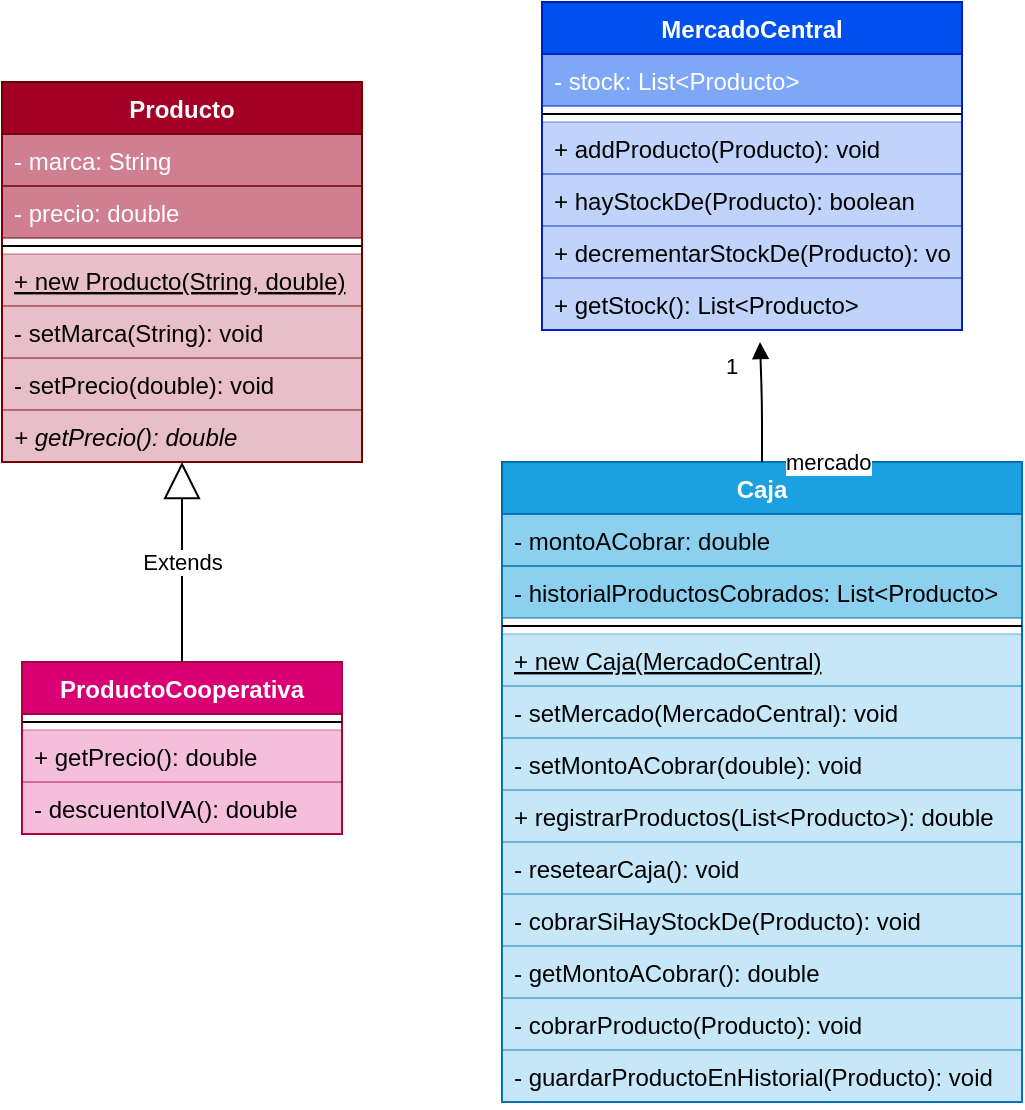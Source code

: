 <mxfile version="15.3.1" type="device"><diagram id="q6xif1N8gGkLMhKloS7R" name="Page-1"><mxGraphModel dx="1102" dy="582" grid="1" gridSize="10" guides="1" tooltips="1" connect="1" arrows="1" fold="1" page="1" pageScale="1" pageWidth="827" pageHeight="1169" math="0" shadow="0"><root><mxCell id="0"/><mxCell id="1" parent="0"/><mxCell id="BW0W7njLz1lV5XwxKbI1-1" value="Caja" style="swimlane;fontStyle=1;align=center;verticalAlign=top;childLayout=stackLayout;horizontal=1;startSize=26;horizontalStack=0;resizeParent=1;resizeParentMax=0;resizeLast=0;collapsible=1;marginBottom=0;fillColor=#1ba1e2;strokeColor=#006EAF;fontColor=#ffffff;" vertex="1" parent="1"><mxGeometry x="360" y="270" width="260" height="320" as="geometry"/></mxCell><mxCell id="BW0W7njLz1lV5XwxKbI1-2" value="- montoACobrar: double" style="text;strokeColor=#006EAF;fillColor=#1ba1e2;align=left;verticalAlign=top;spacingLeft=4;spacingRight=4;overflow=hidden;rotatable=0;points=[[0,0.5],[1,0.5]];portConstraint=eastwest;fontColor=#000000;opacity=50;" vertex="1" parent="BW0W7njLz1lV5XwxKbI1-1"><mxGeometry y="26" width="260" height="26" as="geometry"/></mxCell><mxCell id="BW0W7njLz1lV5XwxKbI1-28" value="- historialProductosCobrados: List&lt;Producto&gt;" style="text;strokeColor=#006EAF;fillColor=#1ba1e2;align=left;verticalAlign=top;spacingLeft=4;spacingRight=4;overflow=hidden;rotatable=0;points=[[0,0.5],[1,0.5]];portConstraint=eastwest;fontColor=#000000;opacity=50;" vertex="1" parent="BW0W7njLz1lV5XwxKbI1-1"><mxGeometry y="52" width="260" height="26" as="geometry"/></mxCell><mxCell id="BW0W7njLz1lV5XwxKbI1-3" value="" style="line;strokeWidth=1;fillColor=none;align=left;verticalAlign=middle;spacingTop=-1;spacingLeft=3;spacingRight=3;rotatable=0;labelPosition=right;points=[];portConstraint=eastwest;" vertex="1" parent="BW0W7njLz1lV5XwxKbI1-1"><mxGeometry y="78" width="260" height="8" as="geometry"/></mxCell><mxCell id="BW0W7njLz1lV5XwxKbI1-40" value="+ new Caja(MercadoCentral)" style="text;strokeColor=#006EAF;fillColor=#1ba1e2;align=left;verticalAlign=top;spacingLeft=4;spacingRight=4;overflow=hidden;rotatable=0;points=[[0,0.5],[1,0.5]];portConstraint=eastwest;fontColor=#000000;opacity=25;fontStyle=4" vertex="1" parent="BW0W7njLz1lV5XwxKbI1-1"><mxGeometry y="86" width="260" height="26" as="geometry"/></mxCell><mxCell id="BW0W7njLz1lV5XwxKbI1-41" value="- setMercado(MercadoCentral): void" style="text;strokeColor=#006EAF;fillColor=#1ba1e2;align=left;verticalAlign=top;spacingLeft=4;spacingRight=4;overflow=hidden;rotatable=0;points=[[0,0.5],[1,0.5]];portConstraint=eastwest;fontColor=#000000;opacity=25;" vertex="1" parent="BW0W7njLz1lV5XwxKbI1-1"><mxGeometry y="112" width="260" height="26" as="geometry"/></mxCell><mxCell id="BW0W7njLz1lV5XwxKbI1-42" value="- setMontoACobrar(double): void" style="text;strokeColor=#006EAF;fillColor=#1ba1e2;align=left;verticalAlign=top;spacingLeft=4;spacingRight=4;overflow=hidden;rotatable=0;points=[[0,0.5],[1,0.5]];portConstraint=eastwest;fontColor=#000000;opacity=25;" vertex="1" parent="BW0W7njLz1lV5XwxKbI1-1"><mxGeometry y="138" width="260" height="26" as="geometry"/></mxCell><mxCell id="BW0W7njLz1lV5XwxKbI1-4" value="+ registrarProductos(List&lt;Producto&gt;): double" style="text;strokeColor=#006EAF;fillColor=#1ba1e2;align=left;verticalAlign=top;spacingLeft=4;spacingRight=4;overflow=hidden;rotatable=0;points=[[0,0.5],[1,0.5]];portConstraint=eastwest;fontColor=#000000;opacity=25;" vertex="1" parent="BW0W7njLz1lV5XwxKbI1-1"><mxGeometry y="164" width="260" height="26" as="geometry"/></mxCell><mxCell id="BW0W7njLz1lV5XwxKbI1-7" value="- resetearCaja(): void" style="text;strokeColor=#006EAF;fillColor=#1ba1e2;align=left;verticalAlign=top;spacingLeft=4;spacingRight=4;overflow=hidden;rotatable=0;points=[[0,0.5],[1,0.5]];portConstraint=eastwest;fontColor=#000000;opacity=25;" vertex="1" parent="BW0W7njLz1lV5XwxKbI1-1"><mxGeometry y="190" width="260" height="26" as="geometry"/></mxCell><mxCell id="BW0W7njLz1lV5XwxKbI1-6" value="- cobrarSiHayStockDe(Producto): void" style="text;strokeColor=#006EAF;fillColor=#1ba1e2;align=left;verticalAlign=top;spacingLeft=4;spacingRight=4;overflow=hidden;rotatable=0;points=[[0,0.5],[1,0.5]];portConstraint=eastwest;fontColor=#000000;opacity=25;" vertex="1" parent="BW0W7njLz1lV5XwxKbI1-1"><mxGeometry y="216" width="260" height="26" as="geometry"/></mxCell><mxCell id="BW0W7njLz1lV5XwxKbI1-5" value="- getMontoACobrar(): double" style="text;strokeColor=#006EAF;fillColor=#1ba1e2;align=left;verticalAlign=top;spacingLeft=4;spacingRight=4;overflow=hidden;rotatable=0;points=[[0,0.5],[1,0.5]];portConstraint=eastwest;fontColor=#000000;opacity=25;" vertex="1" parent="BW0W7njLz1lV5XwxKbI1-1"><mxGeometry y="242" width="260" height="26" as="geometry"/></mxCell><mxCell id="BW0W7njLz1lV5XwxKbI1-30" value="- cobrarProducto(Producto): void" style="text;strokeColor=#006EAF;fillColor=#1ba1e2;align=left;verticalAlign=top;spacingLeft=4;spacingRight=4;overflow=hidden;rotatable=0;points=[[0,0.5],[1,0.5]];portConstraint=eastwest;fontColor=#000000;opacity=25;" vertex="1" parent="BW0W7njLz1lV5XwxKbI1-1"><mxGeometry y="268" width="260" height="26" as="geometry"/></mxCell><mxCell id="BW0W7njLz1lV5XwxKbI1-29" value="- guardarProductoEnHistorial(Producto): void" style="text;strokeColor=#006EAF;fillColor=#1ba1e2;align=left;verticalAlign=top;spacingLeft=4;spacingRight=4;overflow=hidden;rotatable=0;points=[[0,0.5],[1,0.5]];portConstraint=eastwest;fontColor=#000000;opacity=25;" vertex="1" parent="BW0W7njLz1lV5XwxKbI1-1"><mxGeometry y="294" width="260" height="26" as="geometry"/></mxCell><mxCell id="BW0W7njLz1lV5XwxKbI1-8" value="MercadoCentral" style="swimlane;fontStyle=1;align=center;verticalAlign=top;childLayout=stackLayout;horizontal=1;startSize=26;horizontalStack=0;resizeParent=1;resizeParentMax=0;resizeLast=0;collapsible=1;marginBottom=0;fillColor=#0050ef;strokeColor=#001DBC;fontColor=#ffffff;" vertex="1" parent="1"><mxGeometry x="380" y="40" width="210" height="164" as="geometry"/></mxCell><mxCell id="BW0W7njLz1lV5XwxKbI1-9" value="- stock: List&lt;Producto&gt;" style="text;strokeColor=#001DBC;fillColor=#0050ef;align=left;verticalAlign=top;spacingLeft=4;spacingRight=4;overflow=hidden;rotatable=0;points=[[0,0.5],[1,0.5]];portConstraint=eastwest;fontColor=#ffffff;opacity=50;" vertex="1" parent="BW0W7njLz1lV5XwxKbI1-8"><mxGeometry y="26" width="210" height="26" as="geometry"/></mxCell><mxCell id="BW0W7njLz1lV5XwxKbI1-10" value="" style="line;strokeWidth=1;fillColor=none;align=left;verticalAlign=middle;spacingTop=-1;spacingLeft=3;spacingRight=3;rotatable=0;labelPosition=right;points=[];portConstraint=eastwest;" vertex="1" parent="BW0W7njLz1lV5XwxKbI1-8"><mxGeometry y="52" width="210" height="8" as="geometry"/></mxCell><mxCell id="BW0W7njLz1lV5XwxKbI1-34" value="+ addProducto(Producto): void" style="text;strokeColor=#001DBC;fillColor=#0050ef;align=left;verticalAlign=top;spacingLeft=4;spacingRight=4;overflow=hidden;rotatable=0;points=[[0,0.5],[1,0.5]];portConstraint=eastwest;fontColor=#000000;opacity=25;" vertex="1" parent="BW0W7njLz1lV5XwxKbI1-8"><mxGeometry y="60" width="210" height="26" as="geometry"/></mxCell><mxCell id="BW0W7njLz1lV5XwxKbI1-11" value="+ hayStockDe(Producto): boolean" style="text;strokeColor=#001DBC;fillColor=#0050ef;align=left;verticalAlign=top;spacingLeft=4;spacingRight=4;overflow=hidden;rotatable=0;points=[[0,0.5],[1,0.5]];portConstraint=eastwest;fontColor=#000000;opacity=25;" vertex="1" parent="BW0W7njLz1lV5XwxKbI1-8"><mxGeometry y="86" width="210" height="26" as="geometry"/></mxCell><mxCell id="BW0W7njLz1lV5XwxKbI1-12" value="+ decrementarStockDe(Producto): void" style="text;strokeColor=#001DBC;fillColor=#0050ef;align=left;verticalAlign=top;spacingLeft=4;spacingRight=4;overflow=hidden;rotatable=0;points=[[0,0.5],[1,0.5]];portConstraint=eastwest;fontColor=#000000;opacity=25;" vertex="1" parent="BW0W7njLz1lV5XwxKbI1-8"><mxGeometry y="112" width="210" height="26" as="geometry"/></mxCell><mxCell id="BW0W7njLz1lV5XwxKbI1-43" value="+ getStock(): List&lt;Producto&gt;" style="text;strokeColor=#001DBC;fillColor=#0050ef;align=left;verticalAlign=top;spacingLeft=4;spacingRight=4;overflow=hidden;rotatable=0;points=[[0,0.5],[1,0.5]];portConstraint=eastwest;fontColor=#000000;opacity=25;" vertex="1" parent="BW0W7njLz1lV5XwxKbI1-8"><mxGeometry y="138" width="210" height="26" as="geometry"/></mxCell><mxCell id="BW0W7njLz1lV5XwxKbI1-14" value="ProductoCooperativa" style="swimlane;fontStyle=1;align=center;verticalAlign=top;childLayout=stackLayout;horizontal=1;startSize=26;horizontalStack=0;resizeParent=1;resizeParentMax=0;resizeLast=0;collapsible=1;marginBottom=0;fillColor=#d80073;strokeColor=#A50040;fontColor=#ffffff;" vertex="1" parent="1"><mxGeometry x="120" y="370" width="160" height="86" as="geometry"/></mxCell><mxCell id="BW0W7njLz1lV5XwxKbI1-16" value="" style="line;strokeWidth=1;fillColor=none;align=left;verticalAlign=middle;spacingTop=-1;spacingLeft=3;spacingRight=3;rotatable=0;labelPosition=right;points=[];portConstraint=eastwest;" vertex="1" parent="BW0W7njLz1lV5XwxKbI1-14"><mxGeometry y="26" width="160" height="8" as="geometry"/></mxCell><mxCell id="BW0W7njLz1lV5XwxKbI1-27" value="+ getPrecio(): double" style="text;strokeColor=#A50040;fillColor=#d80073;align=left;verticalAlign=top;spacingLeft=4;spacingRight=4;overflow=hidden;rotatable=0;points=[[0,0.5],[1,0.5]];portConstraint=eastwest;fontStyle=0;fontColor=#000000;opacity=25;" vertex="1" parent="BW0W7njLz1lV5XwxKbI1-14"><mxGeometry y="34" width="160" height="26" as="geometry"/></mxCell><mxCell id="BW0W7njLz1lV5XwxKbI1-17" value="- descuentoIVA(): double" style="text;strokeColor=#A50040;fillColor=#d80073;align=left;verticalAlign=top;spacingLeft=4;spacingRight=4;overflow=hidden;rotatable=0;points=[[0,0.5],[1,0.5]];portConstraint=eastwest;fontColor=#000000;opacity=25;" vertex="1" parent="BW0W7njLz1lV5XwxKbI1-14"><mxGeometry y="60" width="160" height="26" as="geometry"/></mxCell><mxCell id="BW0W7njLz1lV5XwxKbI1-23" value="Producto" style="swimlane;fontStyle=1;align=center;verticalAlign=top;childLayout=stackLayout;horizontal=1;startSize=26;horizontalStack=0;resizeParent=1;resizeParentMax=0;resizeLast=0;collapsible=1;marginBottom=0;fillColor=#a20025;strokeColor=#6F0000;fontColor=#ffffff;" vertex="1" parent="1"><mxGeometry x="110" y="80" width="180" height="190" as="geometry"/></mxCell><mxCell id="BW0W7njLz1lV5XwxKbI1-35" value="- marca: String" style="text;strokeColor=#6F0000;fillColor=#a20025;align=left;verticalAlign=top;spacingLeft=4;spacingRight=4;overflow=hidden;rotatable=0;points=[[0,0.5],[1,0.5]];portConstraint=eastwest;fontColor=#ffffff;opacity=50;" vertex="1" parent="BW0W7njLz1lV5XwxKbI1-23"><mxGeometry y="26" width="180" height="26" as="geometry"/></mxCell><mxCell id="BW0W7njLz1lV5XwxKbI1-24" value="- precio: double" style="text;strokeColor=#6F0000;fillColor=#a20025;align=left;verticalAlign=top;spacingLeft=4;spacingRight=4;overflow=hidden;rotatable=0;points=[[0,0.5],[1,0.5]];portConstraint=eastwest;fontColor=#ffffff;opacity=50;" vertex="1" parent="BW0W7njLz1lV5XwxKbI1-23"><mxGeometry y="52" width="180" height="26" as="geometry"/></mxCell><mxCell id="BW0W7njLz1lV5XwxKbI1-25" value="" style="line;strokeWidth=1;fillColor=none;align=left;verticalAlign=middle;spacingTop=-1;spacingLeft=3;spacingRight=3;rotatable=0;labelPosition=right;points=[];portConstraint=eastwest;" vertex="1" parent="BW0W7njLz1lV5XwxKbI1-23"><mxGeometry y="78" width="180" height="8" as="geometry"/></mxCell><mxCell id="BW0W7njLz1lV5XwxKbI1-26" value="+ new Producto(String, double)" style="text;strokeColor=#6F0000;fillColor=#a20025;align=left;verticalAlign=top;spacingLeft=4;spacingRight=4;overflow=hidden;rotatable=0;points=[[0,0.5],[1,0.5]];portConstraint=eastwest;fontStyle=4;fontColor=#000000;opacity=25;" vertex="1" parent="BW0W7njLz1lV5XwxKbI1-23"><mxGeometry y="86" width="180" height="26" as="geometry"/></mxCell><mxCell id="BW0W7njLz1lV5XwxKbI1-45" value="- setMarca(String): void" style="text;strokeColor=#6F0000;fillColor=#a20025;align=left;verticalAlign=top;spacingLeft=4;spacingRight=4;overflow=hidden;rotatable=0;points=[[0,0.5],[1,0.5]];portConstraint=eastwest;fontStyle=0;fontColor=#000000;opacity=25;" vertex="1" parent="BW0W7njLz1lV5XwxKbI1-23"><mxGeometry y="112" width="180" height="26" as="geometry"/></mxCell><mxCell id="BW0W7njLz1lV5XwxKbI1-46" value="- setPrecio(double): void" style="text;strokeColor=#6F0000;fillColor=#a20025;align=left;verticalAlign=top;spacingLeft=4;spacingRight=4;overflow=hidden;rotatable=0;points=[[0,0.5],[1,0.5]];portConstraint=eastwest;fontStyle=0;fontColor=#000000;opacity=25;" vertex="1" parent="BW0W7njLz1lV5XwxKbI1-23"><mxGeometry y="138" width="180" height="26" as="geometry"/></mxCell><mxCell id="BW0W7njLz1lV5XwxKbI1-44" value="+ getPrecio(): double" style="text;strokeColor=#6F0000;fillColor=#a20025;align=left;verticalAlign=top;spacingLeft=4;spacingRight=4;overflow=hidden;rotatable=0;points=[[0,0.5],[1,0.5]];portConstraint=eastwest;fontStyle=2;fontColor=#000000;opacity=25;" vertex="1" parent="BW0W7njLz1lV5XwxKbI1-23"><mxGeometry y="164" width="180" height="26" as="geometry"/></mxCell><mxCell id="BW0W7njLz1lV5XwxKbI1-36" value="Extends" style="endArrow=block;endSize=16;endFill=0;html=1;fontColor=#000000;exitX=0.5;exitY=0;exitDx=0;exitDy=0;entryX=0.5;entryY=1;entryDx=0;entryDy=0;" edge="1" parent="1" source="BW0W7njLz1lV5XwxKbI1-14" target="BW0W7njLz1lV5XwxKbI1-23"><mxGeometry width="160" relative="1" as="geometry"><mxPoint x="330" y="300" as="sourcePoint"/><mxPoint x="490" y="300" as="targetPoint"/></mxGeometry></mxCell><mxCell id="BW0W7njLz1lV5XwxKbI1-37" value="mercado" style="endArrow=block;endFill=1;html=1;edgeStyle=orthogonalEdgeStyle;align=left;verticalAlign=top;exitX=0.5;exitY=0;exitDx=0;exitDy=0;" edge="1" parent="1" source="BW0W7njLz1lV5XwxKbI1-1"><mxGeometry x="-0.57" y="-10" relative="1" as="geometry"><mxPoint x="339" y="268" as="sourcePoint"/><mxPoint x="489" y="210" as="targetPoint"/><mxPoint as="offset"/></mxGeometry></mxCell><mxCell id="BW0W7njLz1lV5XwxKbI1-38" value="1" style="edgeLabel;resizable=0;html=1;align=left;verticalAlign=bottom;" connectable="0" vertex="1" parent="BW0W7njLz1lV5XwxKbI1-37"><mxGeometry x="-1" relative="1" as="geometry"><mxPoint x="-20" y="-40" as="offset"/></mxGeometry></mxCell></root></mxGraphModel></diagram></mxfile>